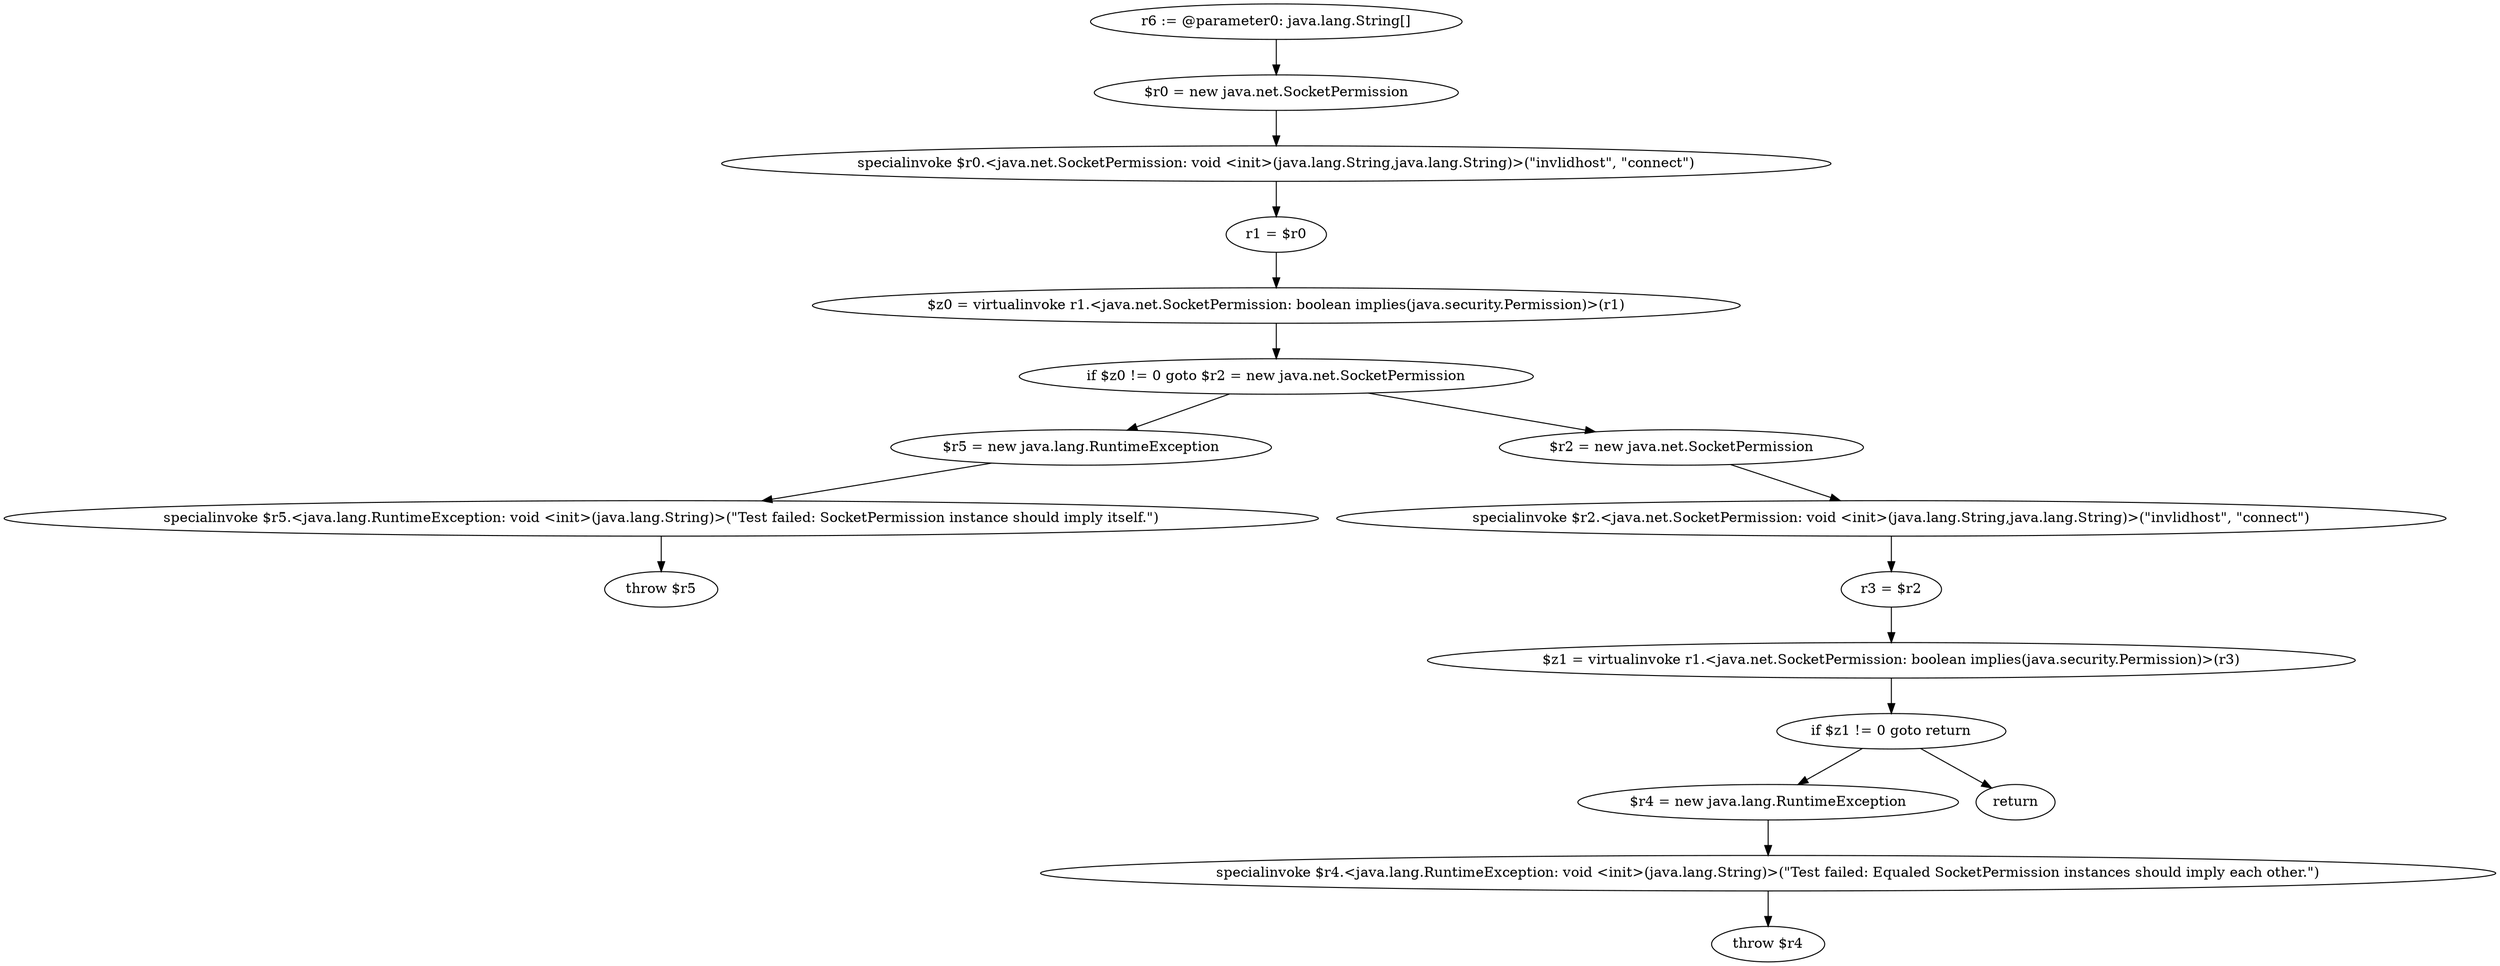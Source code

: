 digraph "unitGraph" {
    "r6 := @parameter0: java.lang.String[]"
    "$r0 = new java.net.SocketPermission"
    "specialinvoke $r0.<java.net.SocketPermission: void <init>(java.lang.String,java.lang.String)>(\"invlidhost\", \"connect\")"
    "r1 = $r0"
    "$z0 = virtualinvoke r1.<java.net.SocketPermission: boolean implies(java.security.Permission)>(r1)"
    "if $z0 != 0 goto $r2 = new java.net.SocketPermission"
    "$r5 = new java.lang.RuntimeException"
    "specialinvoke $r5.<java.lang.RuntimeException: void <init>(java.lang.String)>(\"Test failed: SocketPermission instance should imply itself.\")"
    "throw $r5"
    "$r2 = new java.net.SocketPermission"
    "specialinvoke $r2.<java.net.SocketPermission: void <init>(java.lang.String,java.lang.String)>(\"invlidhost\", \"connect\")"
    "r3 = $r2"
    "$z1 = virtualinvoke r1.<java.net.SocketPermission: boolean implies(java.security.Permission)>(r3)"
    "if $z1 != 0 goto return"
    "$r4 = new java.lang.RuntimeException"
    "specialinvoke $r4.<java.lang.RuntimeException: void <init>(java.lang.String)>(\"Test failed: Equaled SocketPermission instances should imply each other.\")"
    "throw $r4"
    "return"
    "r6 := @parameter0: java.lang.String[]"->"$r0 = new java.net.SocketPermission";
    "$r0 = new java.net.SocketPermission"->"specialinvoke $r0.<java.net.SocketPermission: void <init>(java.lang.String,java.lang.String)>(\"invlidhost\", \"connect\")";
    "specialinvoke $r0.<java.net.SocketPermission: void <init>(java.lang.String,java.lang.String)>(\"invlidhost\", \"connect\")"->"r1 = $r0";
    "r1 = $r0"->"$z0 = virtualinvoke r1.<java.net.SocketPermission: boolean implies(java.security.Permission)>(r1)";
    "$z0 = virtualinvoke r1.<java.net.SocketPermission: boolean implies(java.security.Permission)>(r1)"->"if $z0 != 0 goto $r2 = new java.net.SocketPermission";
    "if $z0 != 0 goto $r2 = new java.net.SocketPermission"->"$r5 = new java.lang.RuntimeException";
    "if $z0 != 0 goto $r2 = new java.net.SocketPermission"->"$r2 = new java.net.SocketPermission";
    "$r5 = new java.lang.RuntimeException"->"specialinvoke $r5.<java.lang.RuntimeException: void <init>(java.lang.String)>(\"Test failed: SocketPermission instance should imply itself.\")";
    "specialinvoke $r5.<java.lang.RuntimeException: void <init>(java.lang.String)>(\"Test failed: SocketPermission instance should imply itself.\")"->"throw $r5";
    "$r2 = new java.net.SocketPermission"->"specialinvoke $r2.<java.net.SocketPermission: void <init>(java.lang.String,java.lang.String)>(\"invlidhost\", \"connect\")";
    "specialinvoke $r2.<java.net.SocketPermission: void <init>(java.lang.String,java.lang.String)>(\"invlidhost\", \"connect\")"->"r3 = $r2";
    "r3 = $r2"->"$z1 = virtualinvoke r1.<java.net.SocketPermission: boolean implies(java.security.Permission)>(r3)";
    "$z1 = virtualinvoke r1.<java.net.SocketPermission: boolean implies(java.security.Permission)>(r3)"->"if $z1 != 0 goto return";
    "if $z1 != 0 goto return"->"$r4 = new java.lang.RuntimeException";
    "if $z1 != 0 goto return"->"return";
    "$r4 = new java.lang.RuntimeException"->"specialinvoke $r4.<java.lang.RuntimeException: void <init>(java.lang.String)>(\"Test failed: Equaled SocketPermission instances should imply each other.\")";
    "specialinvoke $r4.<java.lang.RuntimeException: void <init>(java.lang.String)>(\"Test failed: Equaled SocketPermission instances should imply each other.\")"->"throw $r4";
}
